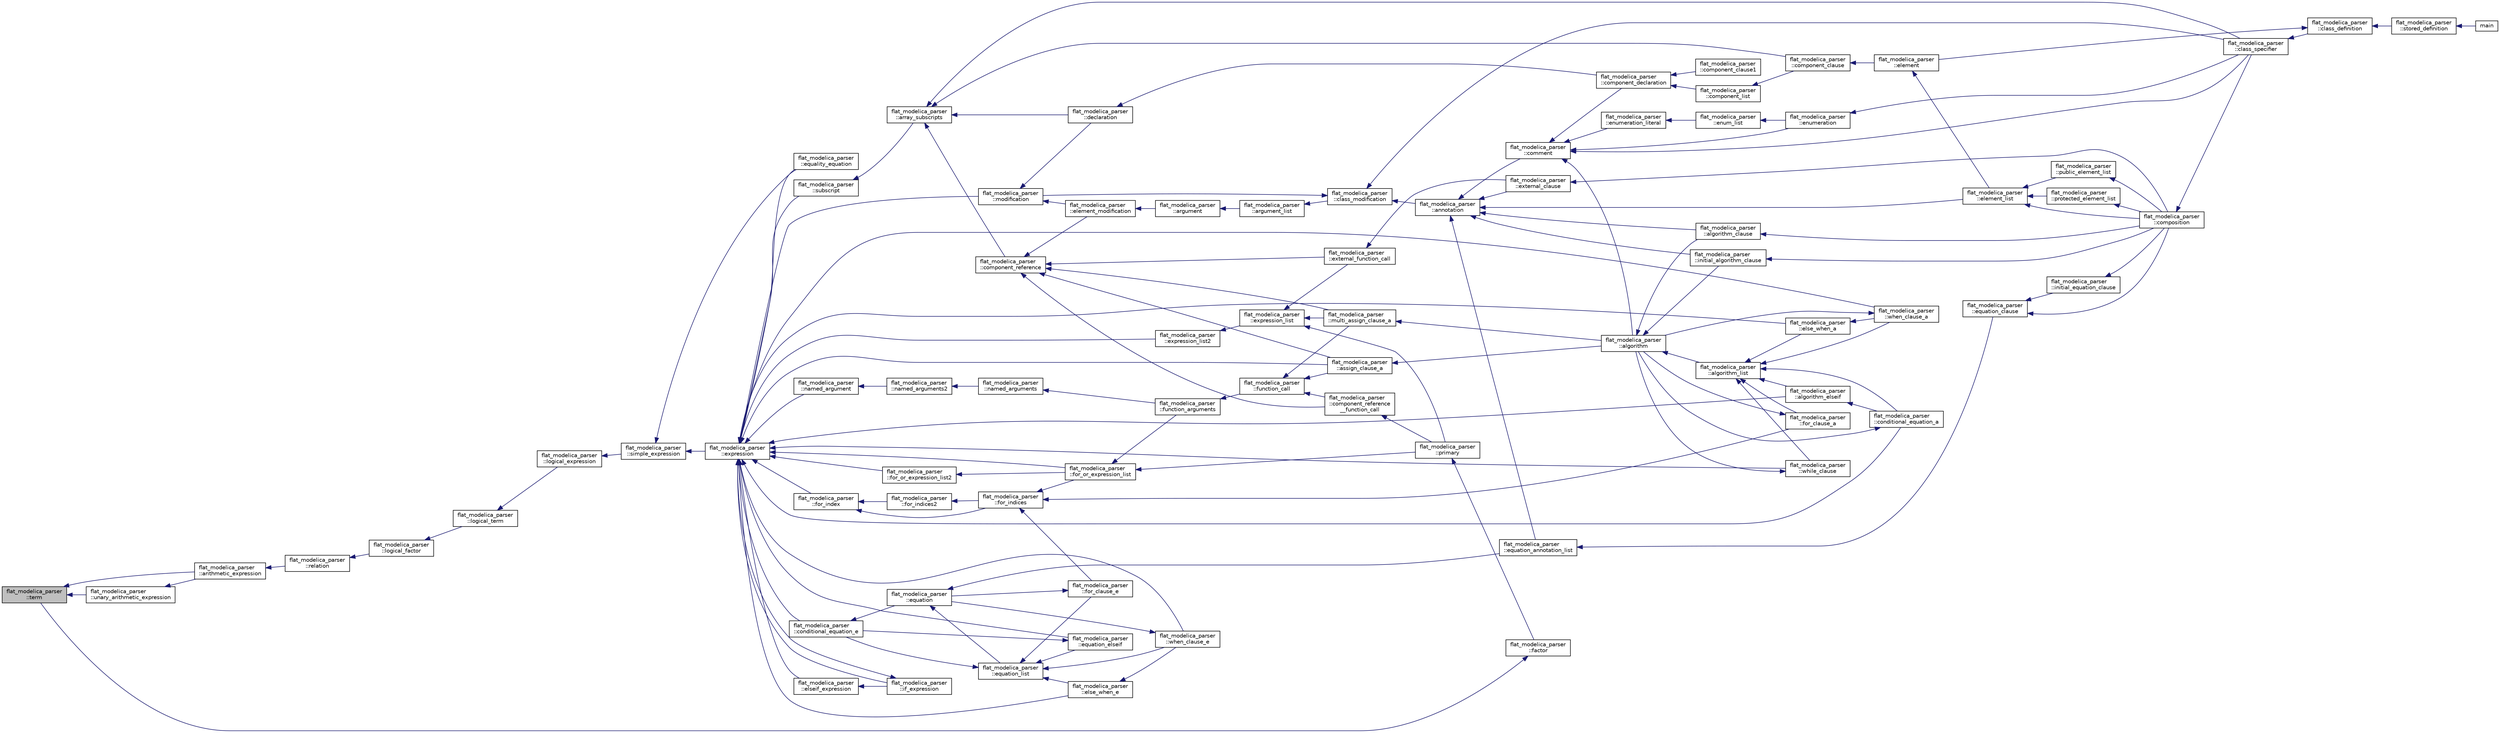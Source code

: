 digraph "flat_modelica_parser::term"
{
  edge [fontname="Helvetica",fontsize="10",labelfontname="Helvetica",labelfontsize="10"];
  node [fontname="Helvetica",fontsize="10",shape=record];
  rankdir="LR";
  Node6133 [label="flat_modelica_parser\l::term",height=0.2,width=0.4,color="black", fillcolor="grey75", style="filled", fontcolor="black"];
  Node6133 -> Node6134 [dir="back",color="midnightblue",fontsize="10",style="solid",fontname="Helvetica"];
  Node6134 [label="flat_modelica_parser\l::arithmetic_expression",height=0.2,width=0.4,color="black", fillcolor="white", style="filled",URL="$d3/d1f/classflat__modelica__parser.html#ab531318a1c89f929a25761161c5a326e"];
  Node6134 -> Node6135 [dir="back",color="midnightblue",fontsize="10",style="solid",fontname="Helvetica"];
  Node6135 [label="flat_modelica_parser\l::relation",height=0.2,width=0.4,color="black", fillcolor="white", style="filled",URL="$d3/d1f/classflat__modelica__parser.html#a81991a3180d5998614e3e50e3d14fa7f"];
  Node6135 -> Node6136 [dir="back",color="midnightblue",fontsize="10",style="solid",fontname="Helvetica"];
  Node6136 [label="flat_modelica_parser\l::logical_factor",height=0.2,width=0.4,color="black", fillcolor="white", style="filled",URL="$d3/d1f/classflat__modelica__parser.html#a84367168d2a3cc8eb991b358d18ed3af"];
  Node6136 -> Node6137 [dir="back",color="midnightblue",fontsize="10",style="solid",fontname="Helvetica"];
  Node6137 [label="flat_modelica_parser\l::logical_term",height=0.2,width=0.4,color="black", fillcolor="white", style="filled",URL="$d3/d1f/classflat__modelica__parser.html#a56438b398c7f068fea253c7f1e7db2c1"];
  Node6137 -> Node6138 [dir="back",color="midnightblue",fontsize="10",style="solid",fontname="Helvetica"];
  Node6138 [label="flat_modelica_parser\l::logical_expression",height=0.2,width=0.4,color="black", fillcolor="white", style="filled",URL="$d3/d1f/classflat__modelica__parser.html#a924b1b598098e179cb0a1d90678bf23f"];
  Node6138 -> Node6139 [dir="back",color="midnightblue",fontsize="10",style="solid",fontname="Helvetica"];
  Node6139 [label="flat_modelica_parser\l::simple_expression",height=0.2,width=0.4,color="black", fillcolor="white", style="filled",URL="$d3/d1f/classflat__modelica__parser.html#a87564353c27911a7e7e6f47e46680b54"];
  Node6139 -> Node6140 [dir="back",color="midnightblue",fontsize="10",style="solid",fontname="Helvetica"];
  Node6140 [label="flat_modelica_parser\l::expression",height=0.2,width=0.4,color="black", fillcolor="white", style="filled",URL="$d3/d1f/classflat__modelica__parser.html#a1fa231aec225d3b6dbcce6f005324a0a"];
  Node6140 -> Node6141 [dir="back",color="midnightblue",fontsize="10",style="solid",fontname="Helvetica"];
  Node6141 [label="flat_modelica_parser\l::modification",height=0.2,width=0.4,color="black", fillcolor="white", style="filled",URL="$d3/d1f/classflat__modelica__parser.html#a82ff2ee0c0ae2236cb116dceffa258d0"];
  Node6141 -> Node6142 [dir="back",color="midnightblue",fontsize="10",style="solid",fontname="Helvetica"];
  Node6142 [label="flat_modelica_parser\l::declaration",height=0.2,width=0.4,color="black", fillcolor="white", style="filled",URL="$d3/d1f/classflat__modelica__parser.html#a5305478e8fc81ac488f4594fe3565249"];
  Node6142 -> Node6143 [dir="back",color="midnightblue",fontsize="10",style="solid",fontname="Helvetica"];
  Node6143 [label="flat_modelica_parser\l::component_declaration",height=0.2,width=0.4,color="black", fillcolor="white", style="filled",URL="$d3/d1f/classflat__modelica__parser.html#aad1d8b0fdcb8be342d80102d6ef594d0"];
  Node6143 -> Node6144 [dir="back",color="midnightblue",fontsize="10",style="solid",fontname="Helvetica"];
  Node6144 [label="flat_modelica_parser\l::component_list",height=0.2,width=0.4,color="black", fillcolor="white", style="filled",URL="$d3/d1f/classflat__modelica__parser.html#a7df9b11d040b60e5b510771508747ad4"];
  Node6144 -> Node6145 [dir="back",color="midnightblue",fontsize="10",style="solid",fontname="Helvetica"];
  Node6145 [label="flat_modelica_parser\l::component_clause",height=0.2,width=0.4,color="black", fillcolor="white", style="filled",URL="$d3/d1f/classflat__modelica__parser.html#a9c9de7b446c5dd27d52850b61ca11e25"];
  Node6145 -> Node6146 [dir="back",color="midnightblue",fontsize="10",style="solid",fontname="Helvetica"];
  Node6146 [label="flat_modelica_parser\l::element",height=0.2,width=0.4,color="black", fillcolor="white", style="filled",URL="$d3/d1f/classflat__modelica__parser.html#a4aead98ef742685afccccc6e865248a7"];
  Node6146 -> Node6147 [dir="back",color="midnightblue",fontsize="10",style="solid",fontname="Helvetica"];
  Node6147 [label="flat_modelica_parser\l::element_list",height=0.2,width=0.4,color="black", fillcolor="white", style="filled",URL="$d3/d1f/classflat__modelica__parser.html#a16b9bdf942f4a225dc71a78329edfa87"];
  Node6147 -> Node6148 [dir="back",color="midnightblue",fontsize="10",style="solid",fontname="Helvetica"];
  Node6148 [label="flat_modelica_parser\l::composition",height=0.2,width=0.4,color="black", fillcolor="white", style="filled",URL="$d3/d1f/classflat__modelica__parser.html#a2501f477f2faf6b6fccebbc1f42645c4"];
  Node6148 -> Node6149 [dir="back",color="midnightblue",fontsize="10",style="solid",fontname="Helvetica"];
  Node6149 [label="flat_modelica_parser\l::class_specifier",height=0.2,width=0.4,color="black", fillcolor="white", style="filled",URL="$d3/d1f/classflat__modelica__parser.html#a3f84c213222246748b920c694e5901f5"];
  Node6149 -> Node6150 [dir="back",color="midnightblue",fontsize="10",style="solid",fontname="Helvetica"];
  Node6150 [label="flat_modelica_parser\l::class_definition",height=0.2,width=0.4,color="black", fillcolor="white", style="filled",URL="$d3/d1f/classflat__modelica__parser.html#a9f1df8b8a0739ffcbbed9510d7fe6b8a"];
  Node6150 -> Node6151 [dir="back",color="midnightblue",fontsize="10",style="solid",fontname="Helvetica"];
  Node6151 [label="flat_modelica_parser\l::stored_definition",height=0.2,width=0.4,color="black", fillcolor="white", style="filled",URL="$d3/d1f/classflat__modelica__parser.html#aa95bcbb8a14a1c88f7234ce7e6d5cfb1"];
  Node6151 -> Node6152 [dir="back",color="midnightblue",fontsize="10",style="solid",fontname="Helvetica"];
  Node6152 [label="main",height=0.2,width=0.4,color="black", fillcolor="white", style="filled",URL="$d7/d3c/tools_2xml_2flatmodelicaxml_2test_8cpp.html#a3c04138a5bfe5d72780bb7e82a18e627"];
  Node6150 -> Node6146 [dir="back",color="midnightblue",fontsize="10",style="solid",fontname="Helvetica"];
  Node6147 -> Node6153 [dir="back",color="midnightblue",fontsize="10",style="solid",fontname="Helvetica"];
  Node6153 [label="flat_modelica_parser\l::public_element_list",height=0.2,width=0.4,color="black", fillcolor="white", style="filled",URL="$d3/d1f/classflat__modelica__parser.html#a7465b558a8f69dea3c0355725f04bd38"];
  Node6153 -> Node6148 [dir="back",color="midnightblue",fontsize="10",style="solid",fontname="Helvetica"];
  Node6147 -> Node6154 [dir="back",color="midnightblue",fontsize="10",style="solid",fontname="Helvetica"];
  Node6154 [label="flat_modelica_parser\l::protected_element_list",height=0.2,width=0.4,color="black", fillcolor="white", style="filled",URL="$d3/d1f/classflat__modelica__parser.html#afada8342edf19fddff81826dfc422e73"];
  Node6154 -> Node6148 [dir="back",color="midnightblue",fontsize="10",style="solid",fontname="Helvetica"];
  Node6143 -> Node6155 [dir="back",color="midnightblue",fontsize="10",style="solid",fontname="Helvetica"];
  Node6155 [label="flat_modelica_parser\l::component_clause1",height=0.2,width=0.4,color="black", fillcolor="white", style="filled",URL="$d3/d1f/classflat__modelica__parser.html#af6c5c90546ea01baedddb1ab3cf85beb"];
  Node6141 -> Node6156 [dir="back",color="midnightblue",fontsize="10",style="solid",fontname="Helvetica"];
  Node6156 [label="flat_modelica_parser\l::element_modification",height=0.2,width=0.4,color="black", fillcolor="white", style="filled",URL="$d3/d1f/classflat__modelica__parser.html#accf40479800e2a58f61d3514564d3661"];
  Node6156 -> Node6157 [dir="back",color="midnightblue",fontsize="10",style="solid",fontname="Helvetica"];
  Node6157 [label="flat_modelica_parser\l::argument",height=0.2,width=0.4,color="black", fillcolor="white", style="filled",URL="$d3/d1f/classflat__modelica__parser.html#a84ef59a1c46833579328f154ce643875"];
  Node6157 -> Node6158 [dir="back",color="midnightblue",fontsize="10",style="solid",fontname="Helvetica"];
  Node6158 [label="flat_modelica_parser\l::argument_list",height=0.2,width=0.4,color="black", fillcolor="white", style="filled",URL="$d3/d1f/classflat__modelica__parser.html#a68e13a835ebc2c6e189466fb67993f2d"];
  Node6158 -> Node6159 [dir="back",color="midnightblue",fontsize="10",style="solid",fontname="Helvetica"];
  Node6159 [label="flat_modelica_parser\l::class_modification",height=0.2,width=0.4,color="black", fillcolor="white", style="filled",URL="$d3/d1f/classflat__modelica__parser.html#af7728cb4c3b392d8a437fefb83f697a0"];
  Node6159 -> Node6149 [dir="back",color="midnightblue",fontsize="10",style="solid",fontname="Helvetica"];
  Node6159 -> Node6160 [dir="back",color="midnightblue",fontsize="10",style="solid",fontname="Helvetica"];
  Node6160 [label="flat_modelica_parser\l::annotation",height=0.2,width=0.4,color="black", fillcolor="white", style="filled",URL="$d3/d1f/classflat__modelica__parser.html#a3e48a74260e0ea474ab16acb45ad6b78"];
  Node6160 -> Node6161 [dir="back",color="midnightblue",fontsize="10",style="solid",fontname="Helvetica"];
  Node6161 [label="flat_modelica_parser\l::comment",height=0.2,width=0.4,color="black", fillcolor="white", style="filled",URL="$d3/d1f/classflat__modelica__parser.html#ad7b4db7f3f7b2f3980eeaa1a30002d62"];
  Node6161 -> Node6149 [dir="back",color="midnightblue",fontsize="10",style="solid",fontname="Helvetica"];
  Node6161 -> Node6162 [dir="back",color="midnightblue",fontsize="10",style="solid",fontname="Helvetica"];
  Node6162 [label="flat_modelica_parser\l::enumeration",height=0.2,width=0.4,color="black", fillcolor="white", style="filled",URL="$d3/d1f/classflat__modelica__parser.html#a4b00d5be4cd6f9d09ac71e073d53ade6"];
  Node6162 -> Node6149 [dir="back",color="midnightblue",fontsize="10",style="solid",fontname="Helvetica"];
  Node6161 -> Node6163 [dir="back",color="midnightblue",fontsize="10",style="solid",fontname="Helvetica"];
  Node6163 [label="flat_modelica_parser\l::enumeration_literal",height=0.2,width=0.4,color="black", fillcolor="white", style="filled",URL="$d3/d1f/classflat__modelica__parser.html#a6f408706833a65ab898d5b43211d739c"];
  Node6163 -> Node6164 [dir="back",color="midnightblue",fontsize="10",style="solid",fontname="Helvetica"];
  Node6164 [label="flat_modelica_parser\l::enum_list",height=0.2,width=0.4,color="black", fillcolor="white", style="filled",URL="$d3/d1f/classflat__modelica__parser.html#aab84ae8f38d5ec652c3a6b014af71e3c"];
  Node6164 -> Node6162 [dir="back",color="midnightblue",fontsize="10",style="solid",fontname="Helvetica"];
  Node6161 -> Node6143 [dir="back",color="midnightblue",fontsize="10",style="solid",fontname="Helvetica"];
  Node6161 -> Node6165 [dir="back",color="midnightblue",fontsize="10",style="solid",fontname="Helvetica"];
  Node6165 [label="flat_modelica_parser\l::algorithm",height=0.2,width=0.4,color="black", fillcolor="white", style="filled",URL="$d3/d1f/classflat__modelica__parser.html#a9070be82572545c4f02f69a494bba5e7"];
  Node6165 -> Node6166 [dir="back",color="midnightblue",fontsize="10",style="solid",fontname="Helvetica"];
  Node6166 [label="flat_modelica_parser\l::initial_algorithm_clause",height=0.2,width=0.4,color="black", fillcolor="white", style="filled",URL="$d3/d1f/classflat__modelica__parser.html#ae5e8b60fc8de6821d45a7b1092c7e081"];
  Node6166 -> Node6148 [dir="back",color="midnightblue",fontsize="10",style="solid",fontname="Helvetica"];
  Node6165 -> Node6167 [dir="back",color="midnightblue",fontsize="10",style="solid",fontname="Helvetica"];
  Node6167 [label="flat_modelica_parser\l::algorithm_clause",height=0.2,width=0.4,color="black", fillcolor="white", style="filled",URL="$d3/d1f/classflat__modelica__parser.html#ab3364709611da0235acfe39df030b674"];
  Node6167 -> Node6148 [dir="back",color="midnightblue",fontsize="10",style="solid",fontname="Helvetica"];
  Node6165 -> Node6168 [dir="back",color="midnightblue",fontsize="10",style="solid",fontname="Helvetica"];
  Node6168 [label="flat_modelica_parser\l::algorithm_list",height=0.2,width=0.4,color="black", fillcolor="white", style="filled",URL="$d3/d1f/classflat__modelica__parser.html#a24452fe5045329b5e1f706d996031e01"];
  Node6168 -> Node6169 [dir="back",color="midnightblue",fontsize="10",style="solid",fontname="Helvetica"];
  Node6169 [label="flat_modelica_parser\l::conditional_equation_a",height=0.2,width=0.4,color="black", fillcolor="white", style="filled",URL="$d3/d1f/classflat__modelica__parser.html#a2602136424159a7550ecc615145a6288"];
  Node6169 -> Node6165 [dir="back",color="midnightblue",fontsize="10",style="solid",fontname="Helvetica"];
  Node6168 -> Node6170 [dir="back",color="midnightblue",fontsize="10",style="solid",fontname="Helvetica"];
  Node6170 [label="flat_modelica_parser\l::for_clause_a",height=0.2,width=0.4,color="black", fillcolor="white", style="filled",URL="$d3/d1f/classflat__modelica__parser.html#a698269ce15ea1247657c7dd9a5a60e1b"];
  Node6170 -> Node6165 [dir="back",color="midnightblue",fontsize="10",style="solid",fontname="Helvetica"];
  Node6168 -> Node6171 [dir="back",color="midnightblue",fontsize="10",style="solid",fontname="Helvetica"];
  Node6171 [label="flat_modelica_parser\l::while_clause",height=0.2,width=0.4,color="black", fillcolor="white", style="filled",URL="$d3/d1f/classflat__modelica__parser.html#a95d15eaea27582e0f25b7ab9fafb699f"];
  Node6171 -> Node6165 [dir="back",color="midnightblue",fontsize="10",style="solid",fontname="Helvetica"];
  Node6168 -> Node6172 [dir="back",color="midnightblue",fontsize="10",style="solid",fontname="Helvetica"];
  Node6172 [label="flat_modelica_parser\l::when_clause_a",height=0.2,width=0.4,color="black", fillcolor="white", style="filled",URL="$d3/d1f/classflat__modelica__parser.html#a6be53924c81a9a284b3fe6f026050a0e"];
  Node6172 -> Node6165 [dir="back",color="midnightblue",fontsize="10",style="solid",fontname="Helvetica"];
  Node6168 -> Node6173 [dir="back",color="midnightblue",fontsize="10",style="solid",fontname="Helvetica"];
  Node6173 [label="flat_modelica_parser\l::algorithm_elseif",height=0.2,width=0.4,color="black", fillcolor="white", style="filled",URL="$d3/d1f/classflat__modelica__parser.html#a3456253b3575cc9f216dcbffe63bc60a"];
  Node6173 -> Node6169 [dir="back",color="midnightblue",fontsize="10",style="solid",fontname="Helvetica"];
  Node6168 -> Node6174 [dir="back",color="midnightblue",fontsize="10",style="solid",fontname="Helvetica"];
  Node6174 [label="flat_modelica_parser\l::else_when_a",height=0.2,width=0.4,color="black", fillcolor="white", style="filled",URL="$d3/d1f/classflat__modelica__parser.html#aaf5cdf7d885fb99a89c1a97974181aeb"];
  Node6174 -> Node6172 [dir="back",color="midnightblue",fontsize="10",style="solid",fontname="Helvetica"];
  Node6160 -> Node6147 [dir="back",color="midnightblue",fontsize="10",style="solid",fontname="Helvetica"];
  Node6160 -> Node6166 [dir="back",color="midnightblue",fontsize="10",style="solid",fontname="Helvetica"];
  Node6160 -> Node6167 [dir="back",color="midnightblue",fontsize="10",style="solid",fontname="Helvetica"];
  Node6160 -> Node6175 [dir="back",color="midnightblue",fontsize="10",style="solid",fontname="Helvetica"];
  Node6175 [label="flat_modelica_parser\l::external_clause",height=0.2,width=0.4,color="black", fillcolor="white", style="filled",URL="$d3/d1f/classflat__modelica__parser.html#ab06ef9cc7c45446b4d84c2d0588e30f9"];
  Node6175 -> Node6148 [dir="back",color="midnightblue",fontsize="10",style="solid",fontname="Helvetica"];
  Node6160 -> Node6176 [dir="back",color="midnightblue",fontsize="10",style="solid",fontname="Helvetica"];
  Node6176 [label="flat_modelica_parser\l::equation_annotation_list",height=0.2,width=0.4,color="black", fillcolor="white", style="filled",URL="$d3/d1f/classflat__modelica__parser.html#add7148c6c8954da13155648bc2862be8"];
  Node6176 -> Node6177 [dir="back",color="midnightblue",fontsize="10",style="solid",fontname="Helvetica"];
  Node6177 [label="flat_modelica_parser\l::equation_clause",height=0.2,width=0.4,color="black", fillcolor="white", style="filled",URL="$d3/d1f/classflat__modelica__parser.html#ad6a9f4a4cc3f2797749cbed8b375262a"];
  Node6177 -> Node6148 [dir="back",color="midnightblue",fontsize="10",style="solid",fontname="Helvetica"];
  Node6177 -> Node6178 [dir="back",color="midnightblue",fontsize="10",style="solid",fontname="Helvetica"];
  Node6178 [label="flat_modelica_parser\l::initial_equation_clause",height=0.2,width=0.4,color="black", fillcolor="white", style="filled",URL="$d3/d1f/classflat__modelica__parser.html#aa665fdca40c465ab000395a50eb3d805"];
  Node6178 -> Node6148 [dir="back",color="midnightblue",fontsize="10",style="solid",fontname="Helvetica"];
  Node6159 -> Node6141 [dir="back",color="midnightblue",fontsize="10",style="solid",fontname="Helvetica"];
  Node6140 -> Node6179 [dir="back",color="midnightblue",fontsize="10",style="solid",fontname="Helvetica"];
  Node6179 [label="flat_modelica_parser\l::equality_equation",height=0.2,width=0.4,color="black", fillcolor="white", style="filled",URL="$d3/d1f/classflat__modelica__parser.html#a67b7ed62e6e351ad17adc1788ce4a27b"];
  Node6140 -> Node6180 [dir="back",color="midnightblue",fontsize="10",style="solid",fontname="Helvetica"];
  Node6180 [label="flat_modelica_parser\l::conditional_equation_e",height=0.2,width=0.4,color="black", fillcolor="white", style="filled",URL="$d3/d1f/classflat__modelica__parser.html#a940634fa9f96167b3b1f242c0dabd651"];
  Node6180 -> Node6181 [dir="back",color="midnightblue",fontsize="10",style="solid",fontname="Helvetica"];
  Node6181 [label="flat_modelica_parser\l::equation",height=0.2,width=0.4,color="black", fillcolor="white", style="filled",URL="$d3/d1f/classflat__modelica__parser.html#ab587768926709d0b5f0ee811ef2a9e55"];
  Node6181 -> Node6176 [dir="back",color="midnightblue",fontsize="10",style="solid",fontname="Helvetica"];
  Node6181 -> Node6182 [dir="back",color="midnightblue",fontsize="10",style="solid",fontname="Helvetica"];
  Node6182 [label="flat_modelica_parser\l::equation_list",height=0.2,width=0.4,color="black", fillcolor="white", style="filled",URL="$d3/d1f/classflat__modelica__parser.html#adf333d23802f8d4bb8309cd1c3b1b972"];
  Node6182 -> Node6180 [dir="back",color="midnightblue",fontsize="10",style="solid",fontname="Helvetica"];
  Node6182 -> Node6183 [dir="back",color="midnightblue",fontsize="10",style="solid",fontname="Helvetica"];
  Node6183 [label="flat_modelica_parser\l::for_clause_e",height=0.2,width=0.4,color="black", fillcolor="white", style="filled",URL="$d3/d1f/classflat__modelica__parser.html#ad796e5867f12476d0a9d3e2379480fdb"];
  Node6183 -> Node6181 [dir="back",color="midnightblue",fontsize="10",style="solid",fontname="Helvetica"];
  Node6182 -> Node6184 [dir="back",color="midnightblue",fontsize="10",style="solid",fontname="Helvetica"];
  Node6184 [label="flat_modelica_parser\l::when_clause_e",height=0.2,width=0.4,color="black", fillcolor="white", style="filled",URL="$d3/d1f/classflat__modelica__parser.html#a67435f229389aa62dcefd3889d89da69"];
  Node6184 -> Node6181 [dir="back",color="midnightblue",fontsize="10",style="solid",fontname="Helvetica"];
  Node6182 -> Node6185 [dir="back",color="midnightblue",fontsize="10",style="solid",fontname="Helvetica"];
  Node6185 [label="flat_modelica_parser\l::equation_elseif",height=0.2,width=0.4,color="black", fillcolor="white", style="filled",URL="$d3/d1f/classflat__modelica__parser.html#ab853be82032c0d1c9c7d620809f4bd1e"];
  Node6185 -> Node6180 [dir="back",color="midnightblue",fontsize="10",style="solid",fontname="Helvetica"];
  Node6182 -> Node6186 [dir="back",color="midnightblue",fontsize="10",style="solid",fontname="Helvetica"];
  Node6186 [label="flat_modelica_parser\l::else_when_e",height=0.2,width=0.4,color="black", fillcolor="white", style="filled",URL="$d3/d1f/classflat__modelica__parser.html#af698cf615c9db6765309fb92a8302d3d"];
  Node6186 -> Node6184 [dir="back",color="midnightblue",fontsize="10",style="solid",fontname="Helvetica"];
  Node6140 -> Node6184 [dir="back",color="midnightblue",fontsize="10",style="solid",fontname="Helvetica"];
  Node6140 -> Node6187 [dir="back",color="midnightblue",fontsize="10",style="solid",fontname="Helvetica"];
  Node6187 [label="flat_modelica_parser\l::assign_clause_a",height=0.2,width=0.4,color="black", fillcolor="white", style="filled",URL="$d3/d1f/classflat__modelica__parser.html#a2b4d8fd023ff58ef5a7ca4c4ff6ed966"];
  Node6187 -> Node6165 [dir="back",color="midnightblue",fontsize="10",style="solid",fontname="Helvetica"];
  Node6140 -> Node6169 [dir="back",color="midnightblue",fontsize="10",style="solid",fontname="Helvetica"];
  Node6140 -> Node6171 [dir="back",color="midnightblue",fontsize="10",style="solid",fontname="Helvetica"];
  Node6140 -> Node6172 [dir="back",color="midnightblue",fontsize="10",style="solid",fontname="Helvetica"];
  Node6140 -> Node6185 [dir="back",color="midnightblue",fontsize="10",style="solid",fontname="Helvetica"];
  Node6140 -> Node6173 [dir="back",color="midnightblue",fontsize="10",style="solid",fontname="Helvetica"];
  Node6140 -> Node6186 [dir="back",color="midnightblue",fontsize="10",style="solid",fontname="Helvetica"];
  Node6140 -> Node6174 [dir="back",color="midnightblue",fontsize="10",style="solid",fontname="Helvetica"];
  Node6140 -> Node6188 [dir="back",color="midnightblue",fontsize="10",style="solid",fontname="Helvetica"];
  Node6188 [label="flat_modelica_parser\l::if_expression",height=0.2,width=0.4,color="black", fillcolor="white", style="filled",URL="$d3/d1f/classflat__modelica__parser.html#abe74915ca37d7cc500befffd8e685450"];
  Node6188 -> Node6140 [dir="back",color="midnightblue",fontsize="10",style="solid",fontname="Helvetica"];
  Node6140 -> Node6189 [dir="back",color="midnightblue",fontsize="10",style="solid",fontname="Helvetica"];
  Node6189 [label="flat_modelica_parser\l::elseif_expression",height=0.2,width=0.4,color="black", fillcolor="white", style="filled",URL="$d3/d1f/classflat__modelica__parser.html#a193b983bd664515686cbb181ba30aa3b"];
  Node6189 -> Node6188 [dir="back",color="midnightblue",fontsize="10",style="solid",fontname="Helvetica"];
  Node6140 -> Node6190 [dir="back",color="midnightblue",fontsize="10",style="solid",fontname="Helvetica"];
  Node6190 [label="flat_modelica_parser\l::for_index",height=0.2,width=0.4,color="black", fillcolor="white", style="filled",URL="$d3/d1f/classflat__modelica__parser.html#a71e3ed912ca4877fbf9bf926e168b68d"];
  Node6190 -> Node6191 [dir="back",color="midnightblue",fontsize="10",style="solid",fontname="Helvetica"];
  Node6191 [label="flat_modelica_parser\l::for_indices",height=0.2,width=0.4,color="black", fillcolor="white", style="filled",URL="$d3/d1f/classflat__modelica__parser.html#a76c44efa8df89fe87819e6ee1644e6db"];
  Node6191 -> Node6183 [dir="back",color="midnightblue",fontsize="10",style="solid",fontname="Helvetica"];
  Node6191 -> Node6170 [dir="back",color="midnightblue",fontsize="10",style="solid",fontname="Helvetica"];
  Node6191 -> Node6192 [dir="back",color="midnightblue",fontsize="10",style="solid",fontname="Helvetica"];
  Node6192 [label="flat_modelica_parser\l::for_or_expression_list",height=0.2,width=0.4,color="black", fillcolor="white", style="filled",URL="$d3/d1f/classflat__modelica__parser.html#a852d2cec43ad6050e58f721fa1ee3552"];
  Node6192 -> Node6193 [dir="back",color="midnightblue",fontsize="10",style="solid",fontname="Helvetica"];
  Node6193 [label="flat_modelica_parser\l::primary",height=0.2,width=0.4,color="black", fillcolor="white", style="filled",URL="$d3/d1f/classflat__modelica__parser.html#a6d8f8adbafa27c9a7799625d893586c3"];
  Node6193 -> Node6194 [dir="back",color="midnightblue",fontsize="10",style="solid",fontname="Helvetica"];
  Node6194 [label="flat_modelica_parser\l::factor",height=0.2,width=0.4,color="black", fillcolor="white", style="filled",URL="$d3/d1f/classflat__modelica__parser.html#a289707857c0bd31790909a9c077cfc0b"];
  Node6194 -> Node6133 [dir="back",color="midnightblue",fontsize="10",style="solid",fontname="Helvetica"];
  Node6192 -> Node6195 [dir="back",color="midnightblue",fontsize="10",style="solid",fontname="Helvetica"];
  Node6195 [label="flat_modelica_parser\l::function_arguments",height=0.2,width=0.4,color="black", fillcolor="white", style="filled",URL="$d3/d1f/classflat__modelica__parser.html#a8369a5c244b38db5dd99d05c45bde2b6"];
  Node6195 -> Node6196 [dir="back",color="midnightblue",fontsize="10",style="solid",fontname="Helvetica"];
  Node6196 [label="flat_modelica_parser\l::function_call",height=0.2,width=0.4,color="black", fillcolor="white", style="filled",URL="$d3/d1f/classflat__modelica__parser.html#aa2cc2b16d080ca4cb53154d16129d0de"];
  Node6196 -> Node6187 [dir="back",color="midnightblue",fontsize="10",style="solid",fontname="Helvetica"];
  Node6196 -> Node6197 [dir="back",color="midnightblue",fontsize="10",style="solid",fontname="Helvetica"];
  Node6197 [label="flat_modelica_parser\l::multi_assign_clause_a",height=0.2,width=0.4,color="black", fillcolor="white", style="filled",URL="$d3/d1f/classflat__modelica__parser.html#a1b2d77519827bb01a36e12d146258f27"];
  Node6197 -> Node6165 [dir="back",color="midnightblue",fontsize="10",style="solid",fontname="Helvetica"];
  Node6196 -> Node6198 [dir="back",color="midnightblue",fontsize="10",style="solid",fontname="Helvetica"];
  Node6198 [label="flat_modelica_parser\l::component_reference\l__function_call",height=0.2,width=0.4,color="black", fillcolor="white", style="filled",URL="$d3/d1f/classflat__modelica__parser.html#afaa1d42522d74dc3b7c42641a495871c"];
  Node6198 -> Node6193 [dir="back",color="midnightblue",fontsize="10",style="solid",fontname="Helvetica"];
  Node6190 -> Node6199 [dir="back",color="midnightblue",fontsize="10",style="solid",fontname="Helvetica"];
  Node6199 [label="flat_modelica_parser\l::for_indices2",height=0.2,width=0.4,color="black", fillcolor="white", style="filled",URL="$d3/d1f/classflat__modelica__parser.html#a952f880106d7524240a66f15cf16dcbd"];
  Node6199 -> Node6191 [dir="back",color="midnightblue",fontsize="10",style="solid",fontname="Helvetica"];
  Node6140 -> Node6192 [dir="back",color="midnightblue",fontsize="10",style="solid",fontname="Helvetica"];
  Node6140 -> Node6200 [dir="back",color="midnightblue",fontsize="10",style="solid",fontname="Helvetica"];
  Node6200 [label="flat_modelica_parser\l::for_or_expression_list2",height=0.2,width=0.4,color="black", fillcolor="white", style="filled",URL="$d3/d1f/classflat__modelica__parser.html#abe5b7a23ecd33457a38840e32259ac09"];
  Node6200 -> Node6192 [dir="back",color="midnightblue",fontsize="10",style="solid",fontname="Helvetica"];
  Node6140 -> Node6201 [dir="back",color="midnightblue",fontsize="10",style="solid",fontname="Helvetica"];
  Node6201 [label="flat_modelica_parser\l::named_argument",height=0.2,width=0.4,color="black", fillcolor="white", style="filled",URL="$d3/d1f/classflat__modelica__parser.html#a9a6ad7b85c41ee449235500a01e9dea1"];
  Node6201 -> Node6202 [dir="back",color="midnightblue",fontsize="10",style="solid",fontname="Helvetica"];
  Node6202 [label="flat_modelica_parser\l::named_arguments2",height=0.2,width=0.4,color="black", fillcolor="white", style="filled",URL="$d3/d1f/classflat__modelica__parser.html#ad0957def8bac197f920cb5a6d665684b"];
  Node6202 -> Node6203 [dir="back",color="midnightblue",fontsize="10",style="solid",fontname="Helvetica"];
  Node6203 [label="flat_modelica_parser\l::named_arguments",height=0.2,width=0.4,color="black", fillcolor="white", style="filled",URL="$d3/d1f/classflat__modelica__parser.html#a2414c37271bdd3ebb994b12d5a523252"];
  Node6203 -> Node6195 [dir="back",color="midnightblue",fontsize="10",style="solid",fontname="Helvetica"];
  Node6140 -> Node6204 [dir="back",color="midnightblue",fontsize="10",style="solid",fontname="Helvetica"];
  Node6204 [label="flat_modelica_parser\l::expression_list2",height=0.2,width=0.4,color="black", fillcolor="white", style="filled",URL="$d3/d1f/classflat__modelica__parser.html#a356beb9c68da52b1589a0b191f44346b"];
  Node6204 -> Node6205 [dir="back",color="midnightblue",fontsize="10",style="solid",fontname="Helvetica"];
  Node6205 [label="flat_modelica_parser\l::expression_list",height=0.2,width=0.4,color="black", fillcolor="white", style="filled",URL="$d3/d1f/classflat__modelica__parser.html#a39c7285abe59f4618e5f263644edff88"];
  Node6205 -> Node6206 [dir="back",color="midnightblue",fontsize="10",style="solid",fontname="Helvetica"];
  Node6206 [label="flat_modelica_parser\l::external_function_call",height=0.2,width=0.4,color="black", fillcolor="white", style="filled",URL="$d3/d1f/classflat__modelica__parser.html#aa5af9d948c23eec5ac0035f72017e1bc"];
  Node6206 -> Node6175 [dir="back",color="midnightblue",fontsize="10",style="solid",fontname="Helvetica"];
  Node6205 -> Node6197 [dir="back",color="midnightblue",fontsize="10",style="solid",fontname="Helvetica"];
  Node6205 -> Node6193 [dir="back",color="midnightblue",fontsize="10",style="solid",fontname="Helvetica"];
  Node6140 -> Node6207 [dir="back",color="midnightblue",fontsize="10",style="solid",fontname="Helvetica"];
  Node6207 [label="flat_modelica_parser\l::subscript",height=0.2,width=0.4,color="black", fillcolor="white", style="filled",URL="$d3/d1f/classflat__modelica__parser.html#ad32151028317b783cb95771b43b2bac2"];
  Node6207 -> Node6208 [dir="back",color="midnightblue",fontsize="10",style="solid",fontname="Helvetica"];
  Node6208 [label="flat_modelica_parser\l::array_subscripts",height=0.2,width=0.4,color="black", fillcolor="white", style="filled",URL="$d3/d1f/classflat__modelica__parser.html#a532a2c378b6ce209d9134adb1ee0eb4d"];
  Node6208 -> Node6149 [dir="back",color="midnightblue",fontsize="10",style="solid",fontname="Helvetica"];
  Node6208 -> Node6209 [dir="back",color="midnightblue",fontsize="10",style="solid",fontname="Helvetica"];
  Node6209 [label="flat_modelica_parser\l::component_reference",height=0.2,width=0.4,color="black", fillcolor="white", style="filled",URL="$d3/d1f/classflat__modelica__parser.html#a4830b8468221508474327fc5cba45654"];
  Node6209 -> Node6206 [dir="back",color="midnightblue",fontsize="10",style="solid",fontname="Helvetica"];
  Node6209 -> Node6156 [dir="back",color="midnightblue",fontsize="10",style="solid",fontname="Helvetica"];
  Node6209 -> Node6187 [dir="back",color="midnightblue",fontsize="10",style="solid",fontname="Helvetica"];
  Node6209 -> Node6197 [dir="back",color="midnightblue",fontsize="10",style="solid",fontname="Helvetica"];
  Node6209 -> Node6198 [dir="back",color="midnightblue",fontsize="10",style="solid",fontname="Helvetica"];
  Node6208 -> Node6145 [dir="back",color="midnightblue",fontsize="10",style="solid",fontname="Helvetica"];
  Node6208 -> Node6142 [dir="back",color="midnightblue",fontsize="10",style="solid",fontname="Helvetica"];
  Node6139 -> Node6179 [dir="back",color="midnightblue",fontsize="10",style="solid",fontname="Helvetica"];
  Node6133 -> Node6210 [dir="back",color="midnightblue",fontsize="10",style="solid",fontname="Helvetica"];
  Node6210 [label="flat_modelica_parser\l::unary_arithmetic_expression",height=0.2,width=0.4,color="black", fillcolor="white", style="filled",URL="$d3/d1f/classflat__modelica__parser.html#a9325af5d35d573f963404fc79cc00a31"];
  Node6210 -> Node6134 [dir="back",color="midnightblue",fontsize="10",style="solid",fontname="Helvetica"];
}

